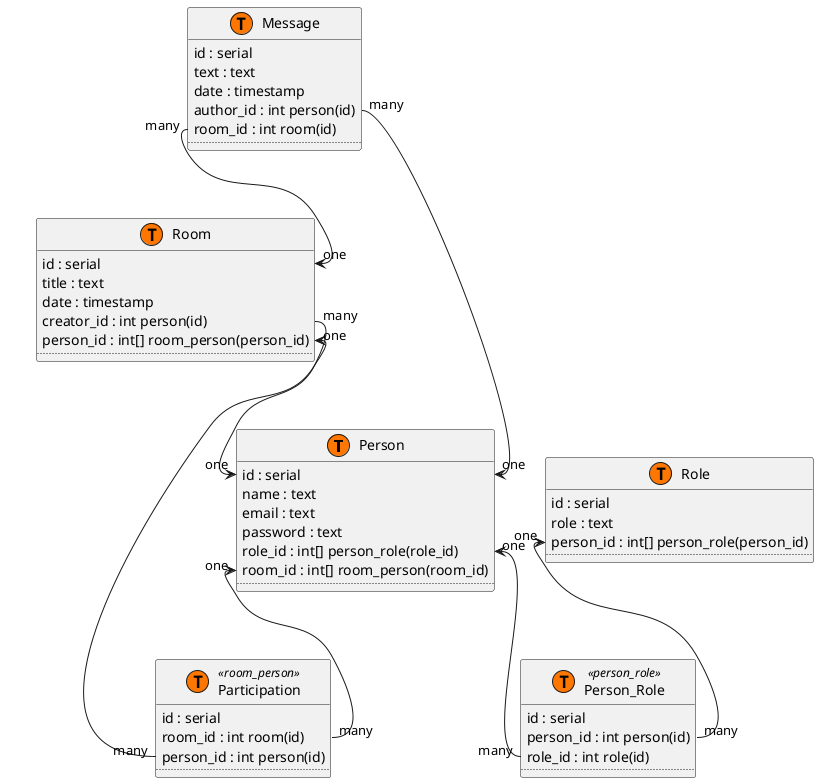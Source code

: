 @startuml

'hide the spot
'hide circle

'avoid problems with angled crows feet
'skinparam linetype ortho
'skinparam linetype polyline
'skinparam linetype polyline
'skinparam linetype polyline
entity "Person" as p << (T,#FF7700)>> {
  id : serial
  name : text
  email : text
  password : text
  role_id : int[] person_role(role_id)
  room_id : int[] room_person(room_id)
  ..
}

entity "Room" as rm << (T,#FF7700)>>{
  id : serial
  title : text
  date : timestamp
  creator_id : int person(id)
  person_id : int[] room_person(person_id)
  ..
}

entity "Role" as rl << (T,#FF7700)>>{
  id : serial
  role : text
  person_id : int[] person_role(person_id)
  ..
}

entity "Message" as m <<T, #FF7700)>>{
  id : serial
  text : text
  date : timestamp
  author_id : int person(id)
  room_id : int room(id)
  ..
}

entity "Participation" as part << (T,#FF7700) room_person >>{
  id : serial
  room_id : int room(id)
  person_id : int person(id)
  ..
}

entity "Person_Role" as act << (T,#FF7700) person_role >>{
  id : serial
  person_id : int person(id)
  role_id : int role(id)
  ..
}

p::room_id "one" <-- "many" part::room_id
p::role_id "one" <-- "many" act::role_id
rm::person_id "one" <-- "many" part::person_id
rm::creator_id "many" --> "one" p::id
m::author_id "many" --> "one" p::id
m::room_id "many" --> "one" rm::id
rl::person_id "one" <-- "many" act::person_id
@enduml

